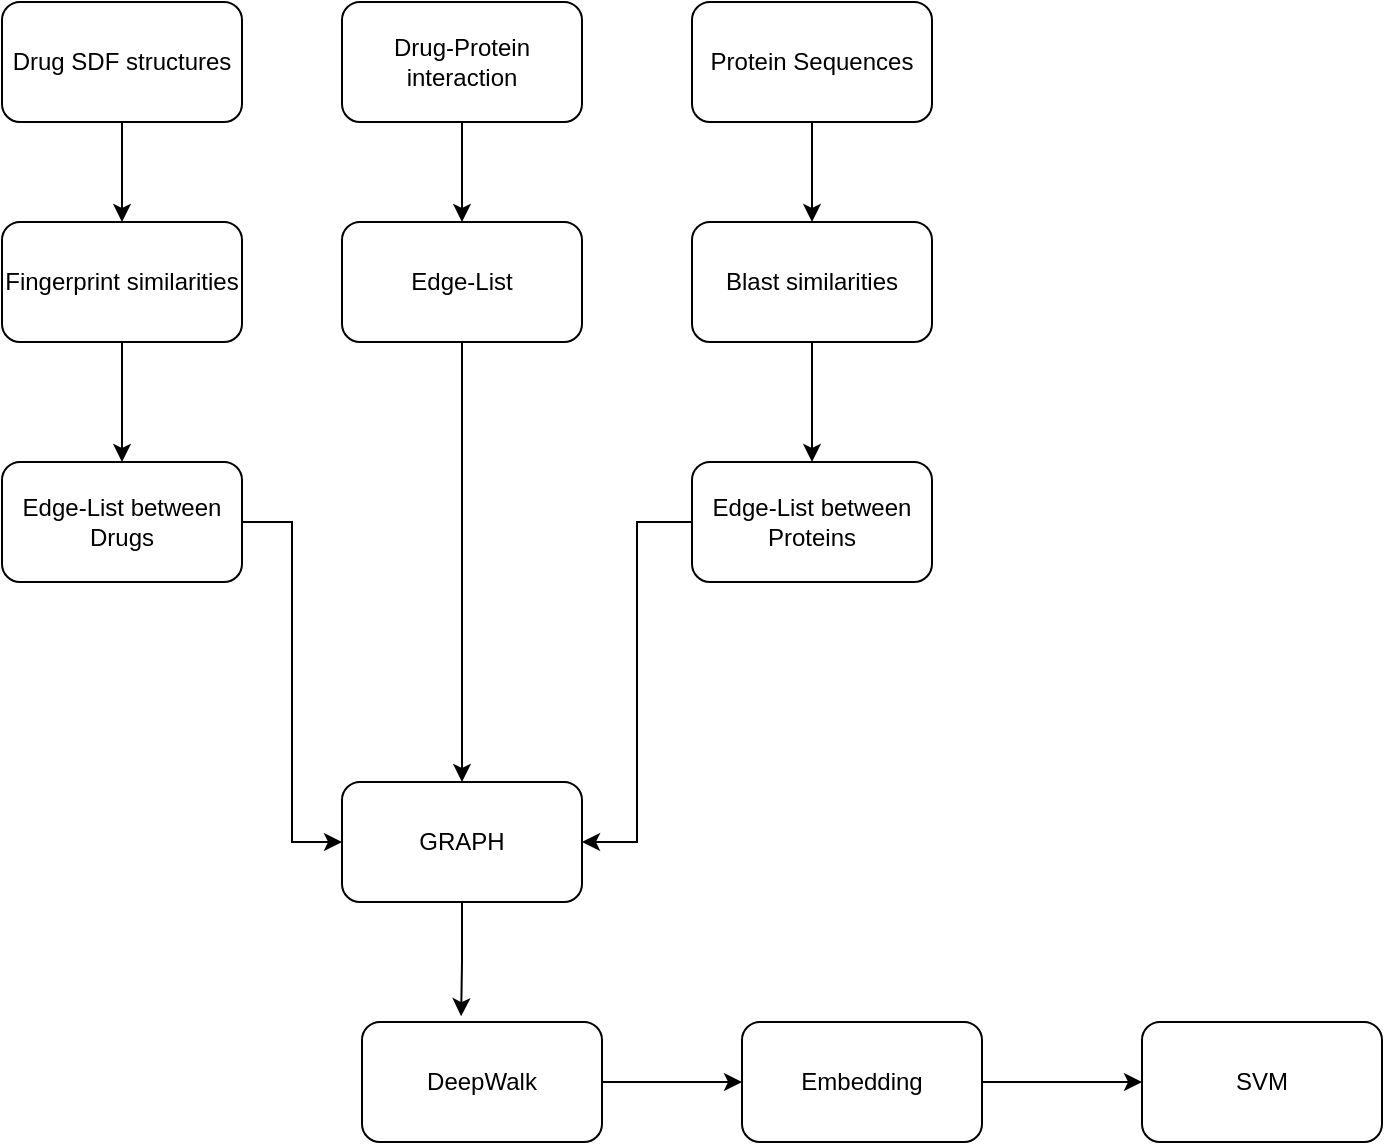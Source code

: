 <mxfile version="14.8.0" type="device"><diagram id="BsoZ5cwrd5-mCXSQPLcQ" name="Page-1"><mxGraphModel dx="1021" dy="567" grid="1" gridSize="10" guides="1" tooltips="1" connect="1" arrows="1" fold="1" page="1" pageScale="1" pageWidth="850" pageHeight="1100" math="0" shadow="0"><root><mxCell id="0"/><mxCell id="1" parent="0"/><mxCell id="0Gg0UxX3ABN8UNzzT-kf-33" style="edgeStyle=orthogonalEdgeStyle;rounded=0;orthogonalLoop=1;jettySize=auto;html=1;entryX=0.5;entryY=0;entryDx=0;entryDy=0;" parent="1" source="0Gg0UxX3ABN8UNzzT-kf-2" target="0Gg0UxX3ABN8UNzzT-kf-5" edge="1"><mxGeometry relative="1" as="geometry"/></mxCell><mxCell id="0Gg0UxX3ABN8UNzzT-kf-2" value="Drug-Protein interaction" style="rounded=1;whiteSpace=wrap;html=1;" parent="1" vertex="1"><mxGeometry x="250" y="20" width="120" height="60" as="geometry"/></mxCell><mxCell id="Iji3q9ljpLpbfDS97JeU-4" style="edgeStyle=orthogonalEdgeStyle;rounded=0;orthogonalLoop=1;jettySize=auto;html=1;entryX=0.5;entryY=0;entryDx=0;entryDy=0;" edge="1" parent="1" source="0Gg0UxX3ABN8UNzzT-kf-5" target="0Gg0UxX3ABN8UNzzT-kf-20"><mxGeometry relative="1" as="geometry"/></mxCell><mxCell id="0Gg0UxX3ABN8UNzzT-kf-5" value="Edge-List" style="rounded=1;whiteSpace=wrap;html=1;" parent="1" vertex="1"><mxGeometry x="250" y="130" width="120" height="60" as="geometry"/></mxCell><mxCell id="0Gg0UxX3ABN8UNzzT-kf-8" style="edgeStyle=orthogonalEdgeStyle;rounded=0;orthogonalLoop=1;jettySize=auto;html=1;" parent="1" source="0Gg0UxX3ABN8UNzzT-kf-6" target="0Gg0UxX3ABN8UNzzT-kf-9" edge="1"><mxGeometry relative="1" as="geometry"><mxPoint x="320" y="150" as="targetPoint"/></mxGeometry></mxCell><mxCell id="0Gg0UxX3ABN8UNzzT-kf-6" value="Drug SDF structures" style="rounded=1;whiteSpace=wrap;html=1;" parent="1" vertex="1"><mxGeometry x="80" y="20" width="120" height="60" as="geometry"/></mxCell><mxCell id="0Gg0UxX3ABN8UNzzT-kf-12" style="edgeStyle=orthogonalEdgeStyle;rounded=0;orthogonalLoop=1;jettySize=auto;html=1;exitX=0.5;exitY=1;exitDx=0;exitDy=0;" parent="1" source="0Gg0UxX3ABN8UNzzT-kf-9" target="0Gg0UxX3ABN8UNzzT-kf-11" edge="1"><mxGeometry relative="1" as="geometry"/></mxCell><mxCell id="0Gg0UxX3ABN8UNzzT-kf-9" value="Fingerprint&amp;nbsp;similarities" style="rounded=1;whiteSpace=wrap;html=1;" parent="1" vertex="1"><mxGeometry x="80" y="130" width="120" height="60" as="geometry"/></mxCell><mxCell id="Iji3q9ljpLpbfDS97JeU-1" style="edgeStyle=orthogonalEdgeStyle;rounded=0;orthogonalLoop=1;jettySize=auto;html=1;entryX=0;entryY=0.5;entryDx=0;entryDy=0;" edge="1" parent="1" source="0Gg0UxX3ABN8UNzzT-kf-11" target="0Gg0UxX3ABN8UNzzT-kf-20"><mxGeometry relative="1" as="geometry"/></mxCell><mxCell id="0Gg0UxX3ABN8UNzzT-kf-11" value="Edge-List between Drugs" style="rounded=1;whiteSpace=wrap;html=1;" parent="1" vertex="1"><mxGeometry x="80" y="250" width="120" height="60" as="geometry"/></mxCell><mxCell id="0Gg0UxX3ABN8UNzzT-kf-16" style="edgeStyle=orthogonalEdgeStyle;rounded=0;orthogonalLoop=1;jettySize=auto;html=1;" parent="1" source="0Gg0UxX3ABN8UNzzT-kf-15" target="0Gg0UxX3ABN8UNzzT-kf-17" edge="1"><mxGeometry relative="1" as="geometry"><mxPoint x="485" y="120" as="targetPoint"/></mxGeometry></mxCell><mxCell id="0Gg0UxX3ABN8UNzzT-kf-15" value="Protein Sequences" style="rounded=1;whiteSpace=wrap;html=1;" parent="1" vertex="1"><mxGeometry x="425" y="20" width="120" height="60" as="geometry"/></mxCell><mxCell id="0Gg0UxX3ABN8UNzzT-kf-19" style="edgeStyle=orthogonalEdgeStyle;rounded=0;orthogonalLoop=1;jettySize=auto;html=1;exitX=0.5;exitY=1;exitDx=0;exitDy=0;" parent="1" source="0Gg0UxX3ABN8UNzzT-kf-17" target="0Gg0UxX3ABN8UNzzT-kf-18" edge="1"><mxGeometry relative="1" as="geometry"/></mxCell><mxCell id="0Gg0UxX3ABN8UNzzT-kf-17" value="Blast&amp;nbsp;similarities" style="rounded=1;whiteSpace=wrap;html=1;" parent="1" vertex="1"><mxGeometry x="425" y="130" width="120" height="60" as="geometry"/></mxCell><mxCell id="0Gg0UxX3ABN8UNzzT-kf-25" style="edgeStyle=orthogonalEdgeStyle;rounded=0;orthogonalLoop=1;jettySize=auto;html=1;entryX=1;entryY=0.5;entryDx=0;entryDy=0;" parent="1" source="0Gg0UxX3ABN8UNzzT-kf-18" target="0Gg0UxX3ABN8UNzzT-kf-20" edge="1"><mxGeometry relative="1" as="geometry"/></mxCell><mxCell id="0Gg0UxX3ABN8UNzzT-kf-18" value="Edge-List between Proteins" style="rounded=1;whiteSpace=wrap;html=1;" parent="1" vertex="1"><mxGeometry x="425" y="250" width="120" height="60" as="geometry"/></mxCell><mxCell id="Iji3q9ljpLpbfDS97JeU-5" style="edgeStyle=orthogonalEdgeStyle;rounded=0;orthogonalLoop=1;jettySize=auto;html=1;entryX=0.413;entryY=-0.048;entryDx=0;entryDy=0;entryPerimeter=0;" edge="1" parent="1" source="0Gg0UxX3ABN8UNzzT-kf-20" target="0Gg0UxX3ABN8UNzzT-kf-26"><mxGeometry relative="1" as="geometry"/></mxCell><mxCell id="0Gg0UxX3ABN8UNzzT-kf-20" value="GRAPH" style="rounded=1;whiteSpace=wrap;html=1;" parent="1" vertex="1"><mxGeometry x="250" y="410" width="120" height="60" as="geometry"/></mxCell><mxCell id="0Gg0UxX3ABN8UNzzT-kf-29" style="edgeStyle=orthogonalEdgeStyle;rounded=0;orthogonalLoop=1;jettySize=auto;html=1;entryX=0;entryY=0.5;entryDx=0;entryDy=0;" parent="1" source="0Gg0UxX3ABN8UNzzT-kf-26" target="0Gg0UxX3ABN8UNzzT-kf-28" edge="1"><mxGeometry relative="1" as="geometry"/></mxCell><mxCell id="0Gg0UxX3ABN8UNzzT-kf-26" value="DeepWalk" style="rounded=1;whiteSpace=wrap;html=1;" parent="1" vertex="1"><mxGeometry x="260" y="530" width="120" height="60" as="geometry"/></mxCell><mxCell id="0Gg0UxX3ABN8UNzzT-kf-32" style="edgeStyle=orthogonalEdgeStyle;rounded=0;orthogonalLoop=1;jettySize=auto;html=1;entryX=0;entryY=0.5;entryDx=0;entryDy=0;" parent="1" source="0Gg0UxX3ABN8UNzzT-kf-28" target="0Gg0UxX3ABN8UNzzT-kf-31" edge="1"><mxGeometry relative="1" as="geometry"/></mxCell><mxCell id="0Gg0UxX3ABN8UNzzT-kf-28" value="Embedding" style="rounded=1;whiteSpace=wrap;html=1;" parent="1" vertex="1"><mxGeometry x="450" y="530" width="120" height="60" as="geometry"/></mxCell><mxCell id="0Gg0UxX3ABN8UNzzT-kf-31" value="SVM" style="rounded=1;whiteSpace=wrap;html=1;" parent="1" vertex="1"><mxGeometry x="650" y="530" width="120" height="60" as="geometry"/></mxCell></root></mxGraphModel></diagram></mxfile>